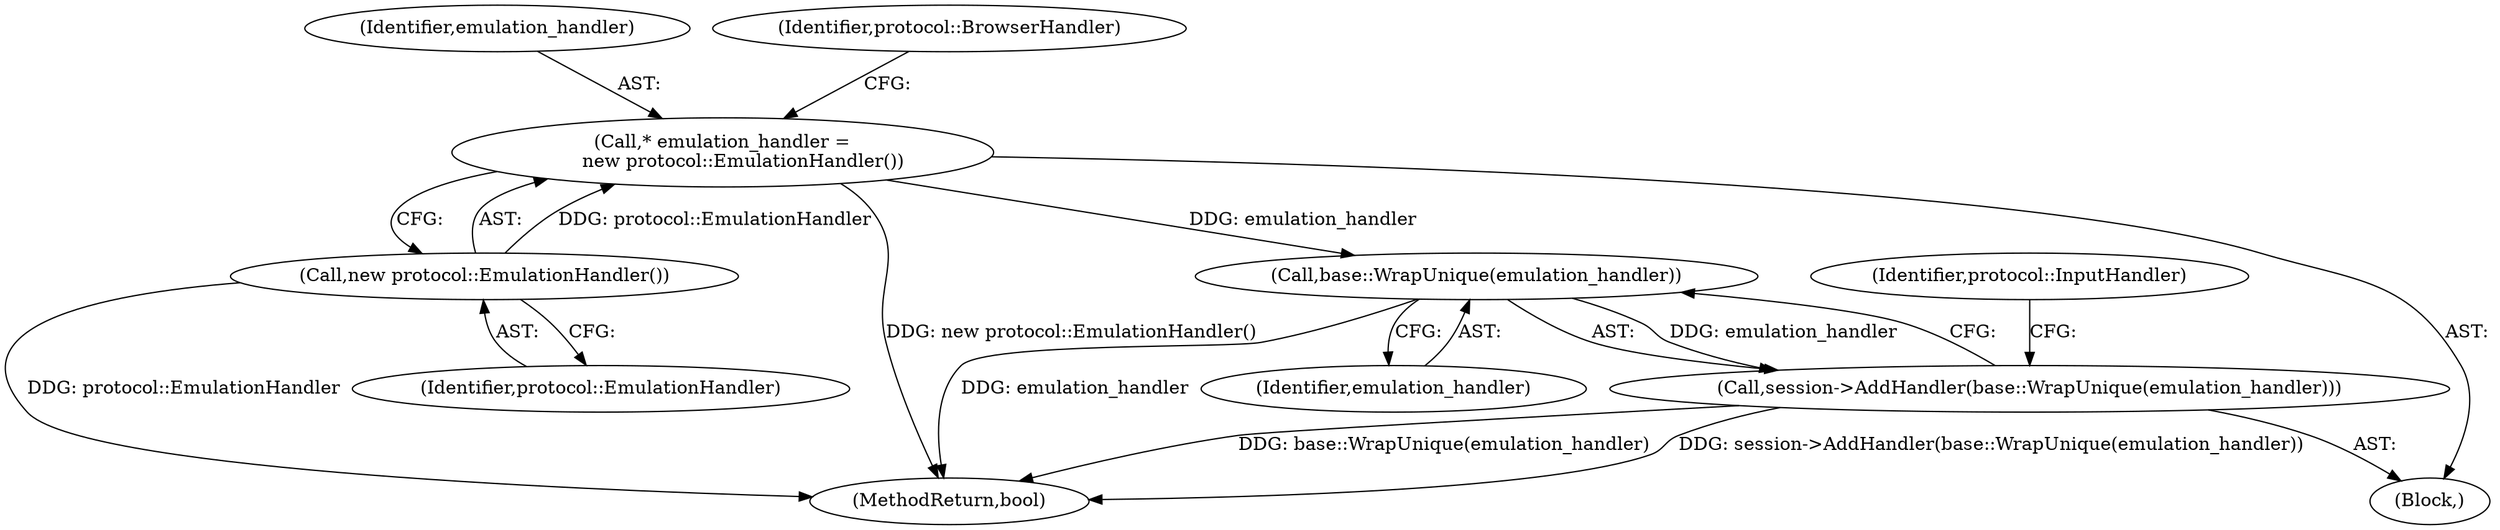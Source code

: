 digraph "0_Chrome_7aaf7e9031ee16b9d4212fa0bc03d94713b3261b_1@pointer" {
"1000110" [label="(Call,* emulation_handler =\n       new protocol::EmulationHandler())"];
"1000112" [label="(Call,new protocol::EmulationHandler())"];
"1000123" [label="(Call,base::WrapUnique(emulation_handler))"];
"1000122" [label="(Call,session->AddHandler(base::WrapUnique(emulation_handler)))"];
"1000203" [label="(MethodReturn,bool)"];
"1000123" [label="(Call,base::WrapUnique(emulation_handler))"];
"1000111" [label="(Identifier,emulation_handler)"];
"1000113" [label="(Identifier,protocol::EmulationHandler)"];
"1000112" [label="(Call,new protocol::EmulationHandler())"];
"1000102" [label="(Block,)"];
"1000110" [label="(Call,* emulation_handler =\n       new protocol::EmulationHandler())"];
"1000124" [label="(Identifier,emulation_handler)"];
"1000128" [label="(Identifier,protocol::InputHandler)"];
"1000122" [label="(Call,session->AddHandler(base::WrapUnique(emulation_handler)))"];
"1000117" [label="(Identifier,protocol::BrowserHandler)"];
"1000110" -> "1000102"  [label="AST: "];
"1000110" -> "1000112"  [label="CFG: "];
"1000111" -> "1000110"  [label="AST: "];
"1000112" -> "1000110"  [label="AST: "];
"1000117" -> "1000110"  [label="CFG: "];
"1000110" -> "1000203"  [label="DDG: new protocol::EmulationHandler()"];
"1000112" -> "1000110"  [label="DDG: protocol::EmulationHandler"];
"1000110" -> "1000123"  [label="DDG: emulation_handler"];
"1000112" -> "1000113"  [label="CFG: "];
"1000113" -> "1000112"  [label="AST: "];
"1000112" -> "1000203"  [label="DDG: protocol::EmulationHandler"];
"1000123" -> "1000122"  [label="AST: "];
"1000123" -> "1000124"  [label="CFG: "];
"1000124" -> "1000123"  [label="AST: "];
"1000122" -> "1000123"  [label="CFG: "];
"1000123" -> "1000203"  [label="DDG: emulation_handler"];
"1000123" -> "1000122"  [label="DDG: emulation_handler"];
"1000122" -> "1000102"  [label="AST: "];
"1000128" -> "1000122"  [label="CFG: "];
"1000122" -> "1000203"  [label="DDG: base::WrapUnique(emulation_handler)"];
"1000122" -> "1000203"  [label="DDG: session->AddHandler(base::WrapUnique(emulation_handler))"];
}
